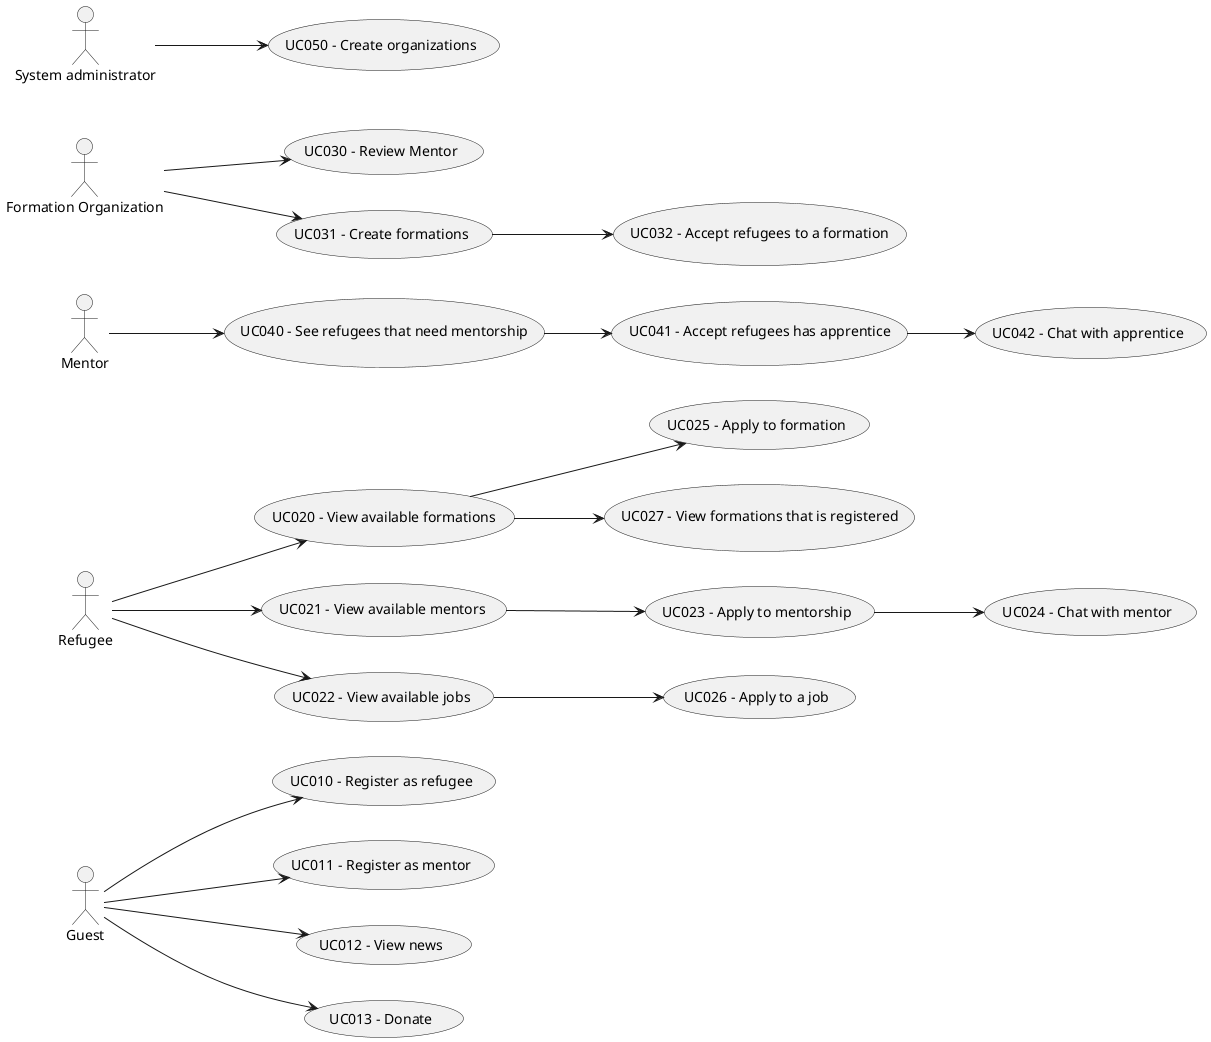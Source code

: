 @startuml

left to right direction

actor "Guest" as Guest
actor "Refugee" as Refugee
actor "Mentor" as Mentor
actor "Formation Organization" as Org
actor "System administrator" as Admin

usecase "UC010 - Register as refugee" as UC010
usecase "UC011 - Register as mentor" as UC011
usecase "UC012 - View news" as UC012
usecase "UC013 - Donate" as UC013


usecase "UC020 - View available formations" as UC020
usecase "UC021 - View available mentors" as UC021
usecase "UC022 - View available jobs" as UC022
usecase "UC023 - Apply to mentorship" as UC023
usecase "UC024 - Chat with mentor" as UC024
usecase "UC025 - Apply to formation" as UC025
usecase "UC026 - Apply to a job" as UC026
usecase "UC027 - View formations that is registered" as UC027


usecase "UC030 - Review Mentor" as UC030
usecase "UC031 - Create formations" as UC031
usecase "UC032 - Accept refugees to a formation" as UC032

usecase "UC040 - See refugees that need mentorship" as UC040
usecase "UC041 - Accept refugees has apprentice" as UC041
usecase "UC042 - Chat with apprentice" as UC042

usecase "UC050 - Create organizations" as UC050


Guest --> UC010
Guest --> UC011
Guest --> UC012
Guest --> UC013

Refugee --> UC020
Refugee --> UC021
Refugee --> UC022

Org --> UC030
Org --> UC031

Mentor --> UC040

Admin --> UC050

UC021 --> UC023
UC023 --> UC024
UC020 --> UC025
UC040 --> UC041
UC041 --> UC042
UC022 --> UC026
UC031 --> UC032
UC020 --> UC027




@enduml
